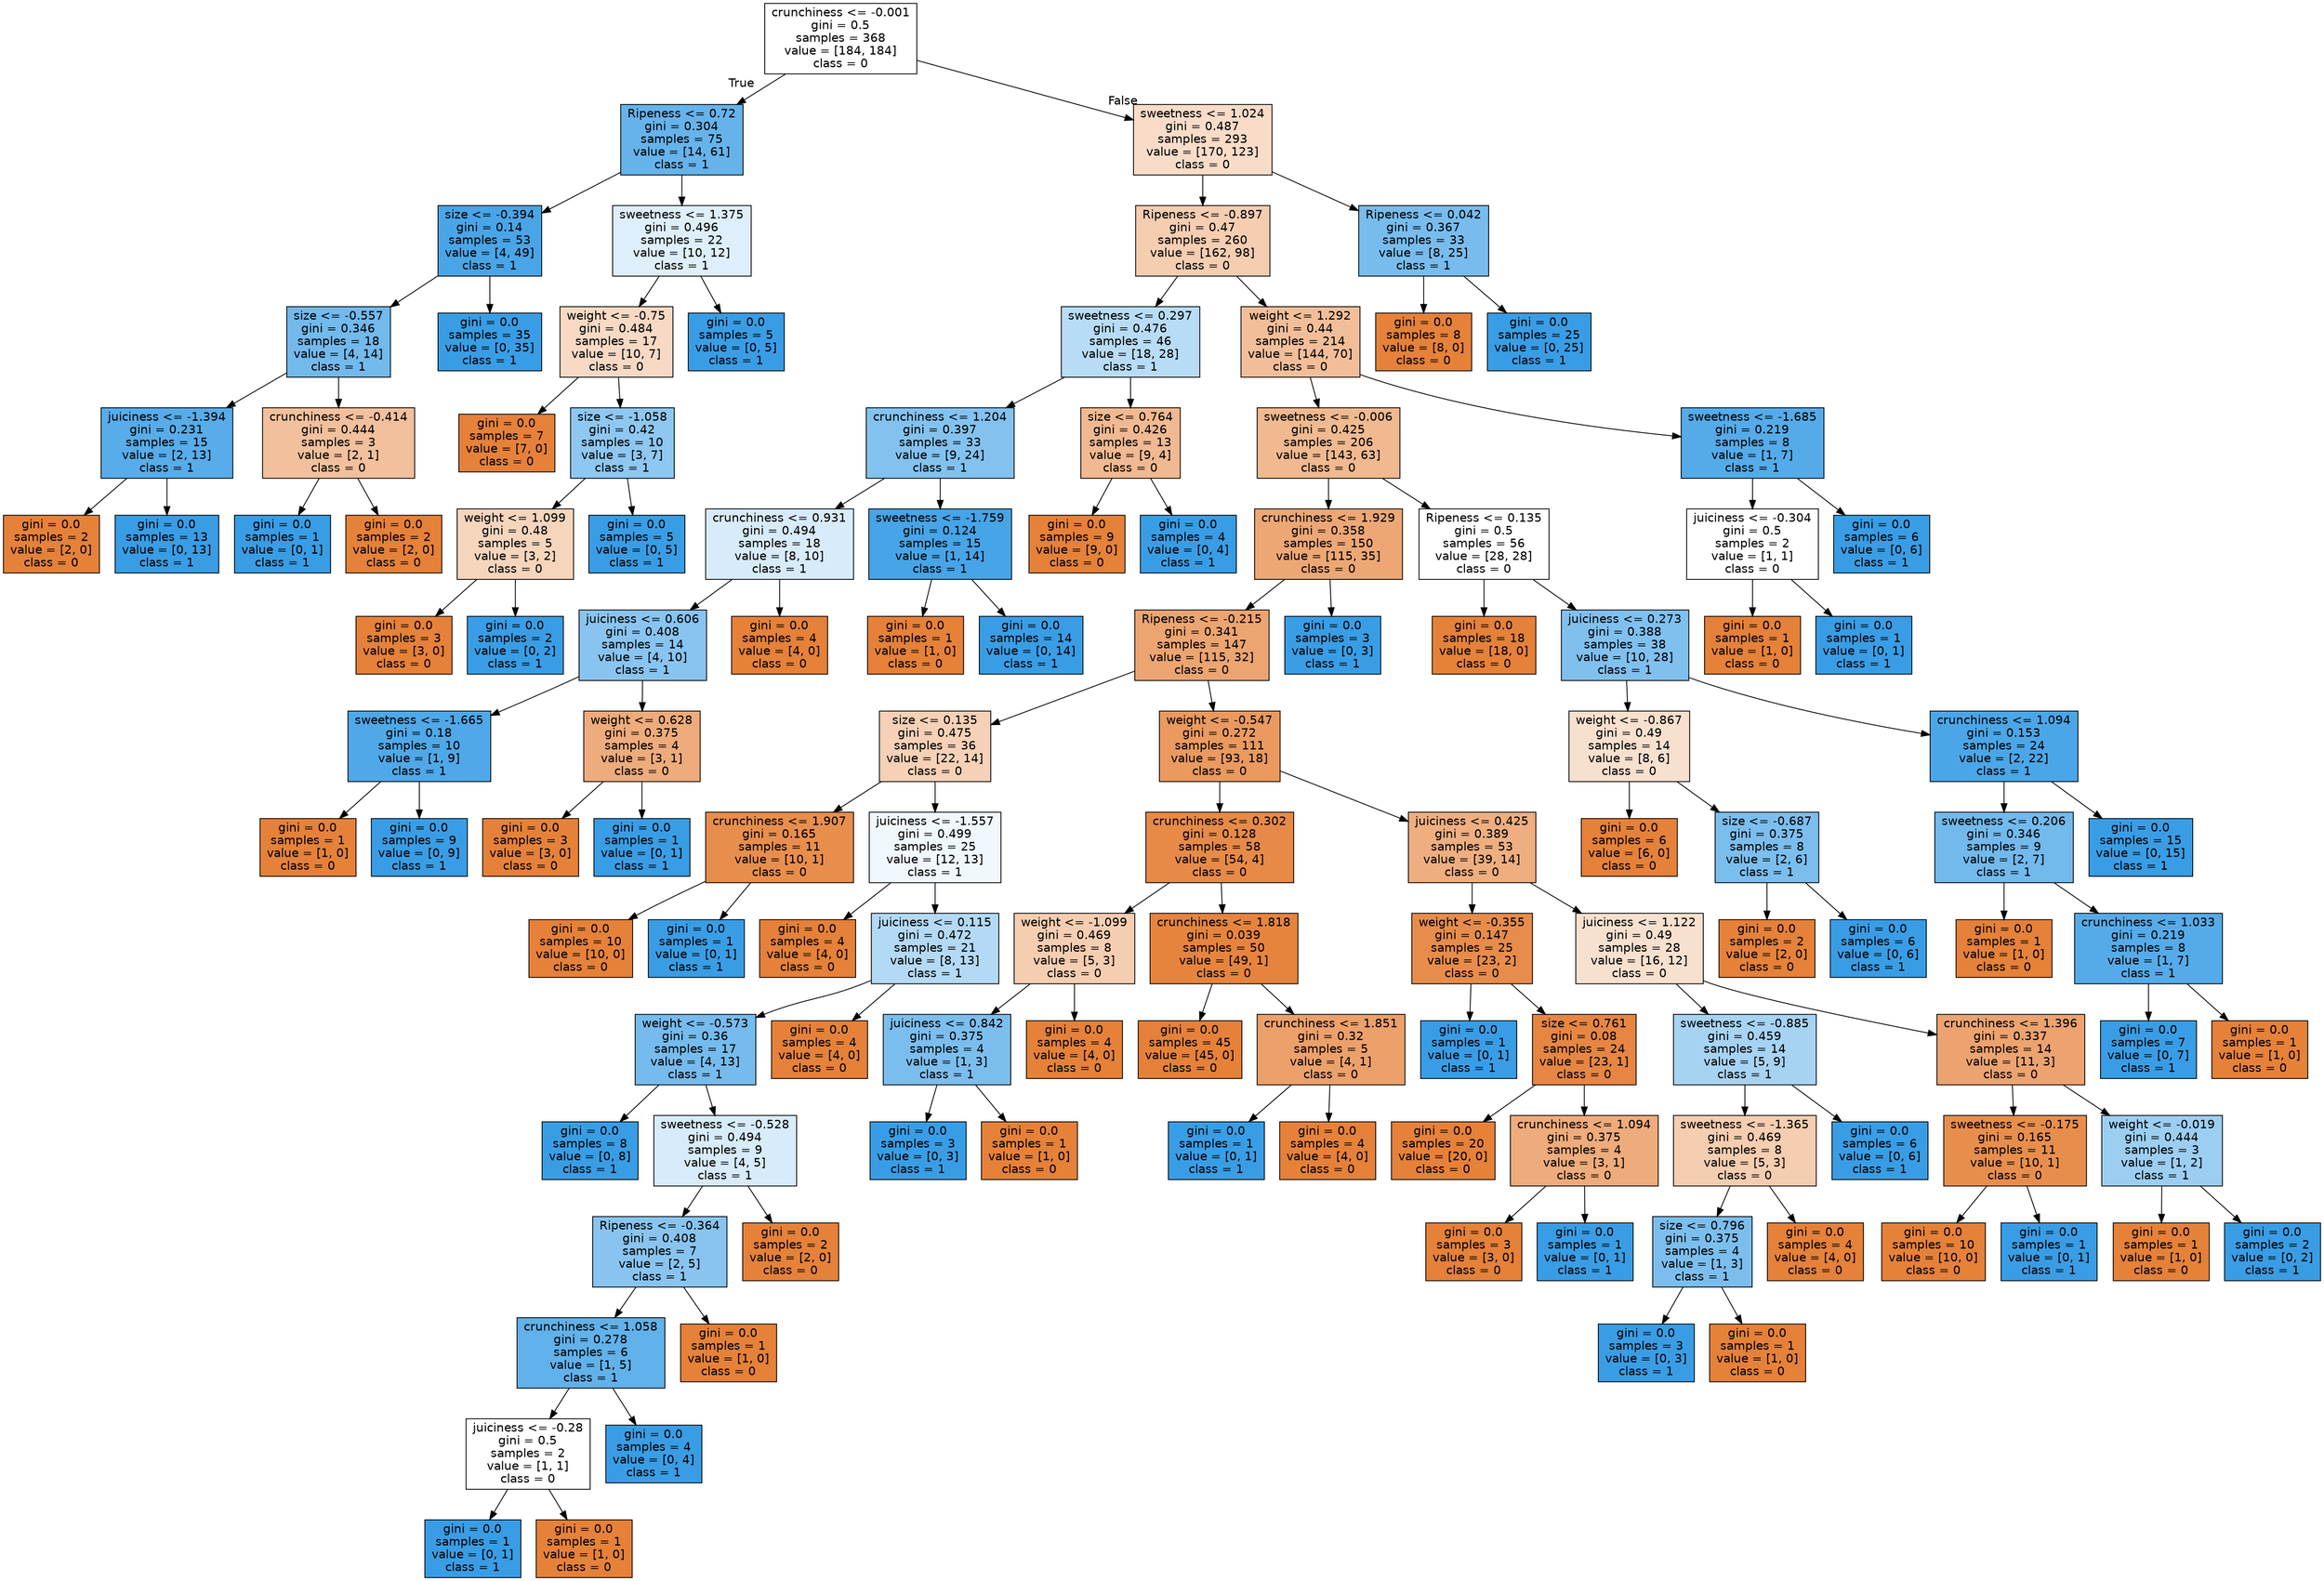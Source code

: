 digraph Tree {
node [shape=box, style="filled", color="black", fontname="helvetica"] ;
edge [fontname="helvetica"] ;
0 [label="crunchiness <= -0.001\ngini = 0.5\nsamples = 368\nvalue = [184, 184]\nclass = 0", fillcolor="#ffffff"] ;
1 [label="Ripeness <= 0.72\ngini = 0.304\nsamples = 75\nvalue = [14, 61]\nclass = 1", fillcolor="#66b3eb"] ;
0 -> 1 [labeldistance=2.5, labelangle=45, headlabel="True"] ;
2 [label="size <= -0.394\ngini = 0.14\nsamples = 53\nvalue = [4, 49]\nclass = 1", fillcolor="#49a5e7"] ;
1 -> 2 ;
3 [label="size <= -0.557\ngini = 0.346\nsamples = 18\nvalue = [4, 14]\nclass = 1", fillcolor="#72b9ec"] ;
2 -> 3 ;
4 [label="juiciness <= -1.394\ngini = 0.231\nsamples = 15\nvalue = [2, 13]\nclass = 1", fillcolor="#57ace9"] ;
3 -> 4 ;
5 [label="gini = 0.0\nsamples = 2\nvalue = [2, 0]\nclass = 0", fillcolor="#e58139"] ;
4 -> 5 ;
6 [label="gini = 0.0\nsamples = 13\nvalue = [0, 13]\nclass = 1", fillcolor="#399de5"] ;
4 -> 6 ;
7 [label="crunchiness <= -0.414\ngini = 0.444\nsamples = 3\nvalue = [2, 1]\nclass = 0", fillcolor="#f2c09c"] ;
3 -> 7 ;
8 [label="gini = 0.0\nsamples = 1\nvalue = [0, 1]\nclass = 1", fillcolor="#399de5"] ;
7 -> 8 ;
9 [label="gini = 0.0\nsamples = 2\nvalue = [2, 0]\nclass = 0", fillcolor="#e58139"] ;
7 -> 9 ;
10 [label="gini = 0.0\nsamples = 35\nvalue = [0, 35]\nclass = 1", fillcolor="#399de5"] ;
2 -> 10 ;
11 [label="sweetness <= 1.375\ngini = 0.496\nsamples = 22\nvalue = [10, 12]\nclass = 1", fillcolor="#deeffb"] ;
1 -> 11 ;
12 [label="weight <= -0.75\ngini = 0.484\nsamples = 17\nvalue = [10, 7]\nclass = 0", fillcolor="#f7d9c4"] ;
11 -> 12 ;
13 [label="gini = 0.0\nsamples = 7\nvalue = [7, 0]\nclass = 0", fillcolor="#e58139"] ;
12 -> 13 ;
14 [label="size <= -1.058\ngini = 0.42\nsamples = 10\nvalue = [3, 7]\nclass = 1", fillcolor="#8ec7f0"] ;
12 -> 14 ;
15 [label="weight <= 1.099\ngini = 0.48\nsamples = 5\nvalue = [3, 2]\nclass = 0", fillcolor="#f6d5bd"] ;
14 -> 15 ;
16 [label="gini = 0.0\nsamples = 3\nvalue = [3, 0]\nclass = 0", fillcolor="#e58139"] ;
15 -> 16 ;
17 [label="gini = 0.0\nsamples = 2\nvalue = [0, 2]\nclass = 1", fillcolor="#399de5"] ;
15 -> 17 ;
18 [label="gini = 0.0\nsamples = 5\nvalue = [0, 5]\nclass = 1", fillcolor="#399de5"] ;
14 -> 18 ;
19 [label="gini = 0.0\nsamples = 5\nvalue = [0, 5]\nclass = 1", fillcolor="#399de5"] ;
11 -> 19 ;
20 [label="sweetness <= 1.024\ngini = 0.487\nsamples = 293\nvalue = [170, 123]\nclass = 0", fillcolor="#f8dcc8"] ;
0 -> 20 [labeldistance=2.5, labelangle=-45, headlabel="False"] ;
21 [label="Ripeness <= -0.897\ngini = 0.47\nsamples = 260\nvalue = [162, 98]\nclass = 0", fillcolor="#f5cdb1"] ;
20 -> 21 ;
22 [label="sweetness <= 0.297\ngini = 0.476\nsamples = 46\nvalue = [18, 28]\nclass = 1", fillcolor="#b8dcf6"] ;
21 -> 22 ;
23 [label="crunchiness <= 1.204\ngini = 0.397\nsamples = 33\nvalue = [9, 24]\nclass = 1", fillcolor="#83c2ef"] ;
22 -> 23 ;
24 [label="crunchiness <= 0.931\ngini = 0.494\nsamples = 18\nvalue = [8, 10]\nclass = 1", fillcolor="#d7ebfa"] ;
23 -> 24 ;
25 [label="juiciness <= 0.606\ngini = 0.408\nsamples = 14\nvalue = [4, 10]\nclass = 1", fillcolor="#88c4ef"] ;
24 -> 25 ;
26 [label="sweetness <= -1.665\ngini = 0.18\nsamples = 10\nvalue = [1, 9]\nclass = 1", fillcolor="#4fa8e8"] ;
25 -> 26 ;
27 [label="gini = 0.0\nsamples = 1\nvalue = [1, 0]\nclass = 0", fillcolor="#e58139"] ;
26 -> 27 ;
28 [label="gini = 0.0\nsamples = 9\nvalue = [0, 9]\nclass = 1", fillcolor="#399de5"] ;
26 -> 28 ;
29 [label="weight <= 0.628\ngini = 0.375\nsamples = 4\nvalue = [3, 1]\nclass = 0", fillcolor="#eeab7b"] ;
25 -> 29 ;
30 [label="gini = 0.0\nsamples = 3\nvalue = [3, 0]\nclass = 0", fillcolor="#e58139"] ;
29 -> 30 ;
31 [label="gini = 0.0\nsamples = 1\nvalue = [0, 1]\nclass = 1", fillcolor="#399de5"] ;
29 -> 31 ;
32 [label="gini = 0.0\nsamples = 4\nvalue = [4, 0]\nclass = 0", fillcolor="#e58139"] ;
24 -> 32 ;
33 [label="sweetness <= -1.759\ngini = 0.124\nsamples = 15\nvalue = [1, 14]\nclass = 1", fillcolor="#47a4e7"] ;
23 -> 33 ;
34 [label="gini = 0.0\nsamples = 1\nvalue = [1, 0]\nclass = 0", fillcolor="#e58139"] ;
33 -> 34 ;
35 [label="gini = 0.0\nsamples = 14\nvalue = [0, 14]\nclass = 1", fillcolor="#399de5"] ;
33 -> 35 ;
36 [label="size <= 0.764\ngini = 0.426\nsamples = 13\nvalue = [9, 4]\nclass = 0", fillcolor="#f1b991"] ;
22 -> 36 ;
37 [label="gini = 0.0\nsamples = 9\nvalue = [9, 0]\nclass = 0", fillcolor="#e58139"] ;
36 -> 37 ;
38 [label="gini = 0.0\nsamples = 4\nvalue = [0, 4]\nclass = 1", fillcolor="#399de5"] ;
36 -> 38 ;
39 [label="weight <= 1.292\ngini = 0.44\nsamples = 214\nvalue = [144, 70]\nclass = 0", fillcolor="#f2be99"] ;
21 -> 39 ;
40 [label="sweetness <= -0.006\ngini = 0.425\nsamples = 206\nvalue = [143, 63]\nclass = 0", fillcolor="#f0b990"] ;
39 -> 40 ;
41 [label="crunchiness <= 1.929\ngini = 0.358\nsamples = 150\nvalue = [115, 35]\nclass = 0", fillcolor="#eda775"] ;
40 -> 41 ;
42 [label="Ripeness <= -0.215\ngini = 0.341\nsamples = 147\nvalue = [115, 32]\nclass = 0", fillcolor="#eca470"] ;
41 -> 42 ;
43 [label="size <= 0.135\ngini = 0.475\nsamples = 36\nvalue = [22, 14]\nclass = 0", fillcolor="#f6d1b7"] ;
42 -> 43 ;
44 [label="crunchiness <= 1.907\ngini = 0.165\nsamples = 11\nvalue = [10, 1]\nclass = 0", fillcolor="#e88e4d"] ;
43 -> 44 ;
45 [label="gini = 0.0\nsamples = 10\nvalue = [10, 0]\nclass = 0", fillcolor="#e58139"] ;
44 -> 45 ;
46 [label="gini = 0.0\nsamples = 1\nvalue = [0, 1]\nclass = 1", fillcolor="#399de5"] ;
44 -> 46 ;
47 [label="juiciness <= -1.557\ngini = 0.499\nsamples = 25\nvalue = [12, 13]\nclass = 1", fillcolor="#f0f7fd"] ;
43 -> 47 ;
48 [label="gini = 0.0\nsamples = 4\nvalue = [4, 0]\nclass = 0", fillcolor="#e58139"] ;
47 -> 48 ;
49 [label="juiciness <= 0.115\ngini = 0.472\nsamples = 21\nvalue = [8, 13]\nclass = 1", fillcolor="#b3d9f5"] ;
47 -> 49 ;
50 [label="weight <= -0.573\ngini = 0.36\nsamples = 17\nvalue = [4, 13]\nclass = 1", fillcolor="#76bbed"] ;
49 -> 50 ;
51 [label="gini = 0.0\nsamples = 8\nvalue = [0, 8]\nclass = 1", fillcolor="#399de5"] ;
50 -> 51 ;
52 [label="sweetness <= -0.528\ngini = 0.494\nsamples = 9\nvalue = [4, 5]\nclass = 1", fillcolor="#d7ebfa"] ;
50 -> 52 ;
53 [label="Ripeness <= -0.364\ngini = 0.408\nsamples = 7\nvalue = [2, 5]\nclass = 1", fillcolor="#88c4ef"] ;
52 -> 53 ;
54 [label="crunchiness <= 1.058\ngini = 0.278\nsamples = 6\nvalue = [1, 5]\nclass = 1", fillcolor="#61b1ea"] ;
53 -> 54 ;
55 [label="juiciness <= -0.28\ngini = 0.5\nsamples = 2\nvalue = [1, 1]\nclass = 0", fillcolor="#ffffff"] ;
54 -> 55 ;
56 [label="gini = 0.0\nsamples = 1\nvalue = [0, 1]\nclass = 1", fillcolor="#399de5"] ;
55 -> 56 ;
57 [label="gini = 0.0\nsamples = 1\nvalue = [1, 0]\nclass = 0", fillcolor="#e58139"] ;
55 -> 57 ;
58 [label="gini = 0.0\nsamples = 4\nvalue = [0, 4]\nclass = 1", fillcolor="#399de5"] ;
54 -> 58 ;
59 [label="gini = 0.0\nsamples = 1\nvalue = [1, 0]\nclass = 0", fillcolor="#e58139"] ;
53 -> 59 ;
60 [label="gini = 0.0\nsamples = 2\nvalue = [2, 0]\nclass = 0", fillcolor="#e58139"] ;
52 -> 60 ;
61 [label="gini = 0.0\nsamples = 4\nvalue = [4, 0]\nclass = 0", fillcolor="#e58139"] ;
49 -> 61 ;
62 [label="weight <= -0.547\ngini = 0.272\nsamples = 111\nvalue = [93, 18]\nclass = 0", fillcolor="#ea995f"] ;
42 -> 62 ;
63 [label="crunchiness <= 0.302\ngini = 0.128\nsamples = 58\nvalue = [54, 4]\nclass = 0", fillcolor="#e78a48"] ;
62 -> 63 ;
64 [label="weight <= -1.099\ngini = 0.469\nsamples = 8\nvalue = [5, 3]\nclass = 0", fillcolor="#f5cdb0"] ;
63 -> 64 ;
65 [label="juiciness <= 0.842\ngini = 0.375\nsamples = 4\nvalue = [1, 3]\nclass = 1", fillcolor="#7bbeee"] ;
64 -> 65 ;
66 [label="gini = 0.0\nsamples = 3\nvalue = [0, 3]\nclass = 1", fillcolor="#399de5"] ;
65 -> 66 ;
67 [label="gini = 0.0\nsamples = 1\nvalue = [1, 0]\nclass = 0", fillcolor="#e58139"] ;
65 -> 67 ;
68 [label="gini = 0.0\nsamples = 4\nvalue = [4, 0]\nclass = 0", fillcolor="#e58139"] ;
64 -> 68 ;
69 [label="crunchiness <= 1.818\ngini = 0.039\nsamples = 50\nvalue = [49, 1]\nclass = 0", fillcolor="#e6843d"] ;
63 -> 69 ;
70 [label="gini = 0.0\nsamples = 45\nvalue = [45, 0]\nclass = 0", fillcolor="#e58139"] ;
69 -> 70 ;
71 [label="crunchiness <= 1.851\ngini = 0.32\nsamples = 5\nvalue = [4, 1]\nclass = 0", fillcolor="#eca06a"] ;
69 -> 71 ;
72 [label="gini = 0.0\nsamples = 1\nvalue = [0, 1]\nclass = 1", fillcolor="#399de5"] ;
71 -> 72 ;
73 [label="gini = 0.0\nsamples = 4\nvalue = [4, 0]\nclass = 0", fillcolor="#e58139"] ;
71 -> 73 ;
74 [label="juiciness <= 0.425\ngini = 0.389\nsamples = 53\nvalue = [39, 14]\nclass = 0", fillcolor="#eeae80"] ;
62 -> 74 ;
75 [label="weight <= -0.355\ngini = 0.147\nsamples = 25\nvalue = [23, 2]\nclass = 0", fillcolor="#e78c4a"] ;
74 -> 75 ;
76 [label="gini = 0.0\nsamples = 1\nvalue = [0, 1]\nclass = 1", fillcolor="#399de5"] ;
75 -> 76 ;
77 [label="size <= 0.761\ngini = 0.08\nsamples = 24\nvalue = [23, 1]\nclass = 0", fillcolor="#e68642"] ;
75 -> 77 ;
78 [label="gini = 0.0\nsamples = 20\nvalue = [20, 0]\nclass = 0", fillcolor="#e58139"] ;
77 -> 78 ;
79 [label="crunchiness <= 1.094\ngini = 0.375\nsamples = 4\nvalue = [3, 1]\nclass = 0", fillcolor="#eeab7b"] ;
77 -> 79 ;
80 [label="gini = 0.0\nsamples = 3\nvalue = [3, 0]\nclass = 0", fillcolor="#e58139"] ;
79 -> 80 ;
81 [label="gini = 0.0\nsamples = 1\nvalue = [0, 1]\nclass = 1", fillcolor="#399de5"] ;
79 -> 81 ;
82 [label="juiciness <= 1.122\ngini = 0.49\nsamples = 28\nvalue = [16, 12]\nclass = 0", fillcolor="#f8e0ce"] ;
74 -> 82 ;
83 [label="sweetness <= -0.885\ngini = 0.459\nsamples = 14\nvalue = [5, 9]\nclass = 1", fillcolor="#a7d3f3"] ;
82 -> 83 ;
84 [label="sweetness <= -1.365\ngini = 0.469\nsamples = 8\nvalue = [5, 3]\nclass = 0", fillcolor="#f5cdb0"] ;
83 -> 84 ;
85 [label="size <= 0.796\ngini = 0.375\nsamples = 4\nvalue = [1, 3]\nclass = 1", fillcolor="#7bbeee"] ;
84 -> 85 ;
86 [label="gini = 0.0\nsamples = 3\nvalue = [0, 3]\nclass = 1", fillcolor="#399de5"] ;
85 -> 86 ;
87 [label="gini = 0.0\nsamples = 1\nvalue = [1, 0]\nclass = 0", fillcolor="#e58139"] ;
85 -> 87 ;
88 [label="gini = 0.0\nsamples = 4\nvalue = [4, 0]\nclass = 0", fillcolor="#e58139"] ;
84 -> 88 ;
89 [label="gini = 0.0\nsamples = 6\nvalue = [0, 6]\nclass = 1", fillcolor="#399de5"] ;
83 -> 89 ;
90 [label="crunchiness <= 1.396\ngini = 0.337\nsamples = 14\nvalue = [11, 3]\nclass = 0", fillcolor="#eca36f"] ;
82 -> 90 ;
91 [label="sweetness <= -0.175\ngini = 0.165\nsamples = 11\nvalue = [10, 1]\nclass = 0", fillcolor="#e88e4d"] ;
90 -> 91 ;
92 [label="gini = 0.0\nsamples = 10\nvalue = [10, 0]\nclass = 0", fillcolor="#e58139"] ;
91 -> 92 ;
93 [label="gini = 0.0\nsamples = 1\nvalue = [0, 1]\nclass = 1", fillcolor="#399de5"] ;
91 -> 93 ;
94 [label="weight <= -0.019\ngini = 0.444\nsamples = 3\nvalue = [1, 2]\nclass = 1", fillcolor="#9ccef2"] ;
90 -> 94 ;
95 [label="gini = 0.0\nsamples = 1\nvalue = [1, 0]\nclass = 0", fillcolor="#e58139"] ;
94 -> 95 ;
96 [label="gini = 0.0\nsamples = 2\nvalue = [0, 2]\nclass = 1", fillcolor="#399de5"] ;
94 -> 96 ;
97 [label="gini = 0.0\nsamples = 3\nvalue = [0, 3]\nclass = 1", fillcolor="#399de5"] ;
41 -> 97 ;
98 [label="Ripeness <= 0.135\ngini = 0.5\nsamples = 56\nvalue = [28, 28]\nclass = 0", fillcolor="#ffffff"] ;
40 -> 98 ;
99 [label="gini = 0.0\nsamples = 18\nvalue = [18, 0]\nclass = 0", fillcolor="#e58139"] ;
98 -> 99 ;
100 [label="juiciness <= 0.273\ngini = 0.388\nsamples = 38\nvalue = [10, 28]\nclass = 1", fillcolor="#80c0ee"] ;
98 -> 100 ;
101 [label="weight <= -0.867\ngini = 0.49\nsamples = 14\nvalue = [8, 6]\nclass = 0", fillcolor="#f8e0ce"] ;
100 -> 101 ;
102 [label="gini = 0.0\nsamples = 6\nvalue = [6, 0]\nclass = 0", fillcolor="#e58139"] ;
101 -> 102 ;
103 [label="size <= -0.687\ngini = 0.375\nsamples = 8\nvalue = [2, 6]\nclass = 1", fillcolor="#7bbeee"] ;
101 -> 103 ;
104 [label="gini = 0.0\nsamples = 2\nvalue = [2, 0]\nclass = 0", fillcolor="#e58139"] ;
103 -> 104 ;
105 [label="gini = 0.0\nsamples = 6\nvalue = [0, 6]\nclass = 1", fillcolor="#399de5"] ;
103 -> 105 ;
106 [label="crunchiness <= 1.094\ngini = 0.153\nsamples = 24\nvalue = [2, 22]\nclass = 1", fillcolor="#4ba6e7"] ;
100 -> 106 ;
107 [label="sweetness <= 0.206\ngini = 0.346\nsamples = 9\nvalue = [2, 7]\nclass = 1", fillcolor="#72b9ec"] ;
106 -> 107 ;
108 [label="gini = 0.0\nsamples = 1\nvalue = [1, 0]\nclass = 0", fillcolor="#e58139"] ;
107 -> 108 ;
109 [label="crunchiness <= 1.033\ngini = 0.219\nsamples = 8\nvalue = [1, 7]\nclass = 1", fillcolor="#55abe9"] ;
107 -> 109 ;
110 [label="gini = 0.0\nsamples = 7\nvalue = [0, 7]\nclass = 1", fillcolor="#399de5"] ;
109 -> 110 ;
111 [label="gini = 0.0\nsamples = 1\nvalue = [1, 0]\nclass = 0", fillcolor="#e58139"] ;
109 -> 111 ;
112 [label="gini = 0.0\nsamples = 15\nvalue = [0, 15]\nclass = 1", fillcolor="#399de5"] ;
106 -> 112 ;
113 [label="sweetness <= -1.685\ngini = 0.219\nsamples = 8\nvalue = [1, 7]\nclass = 1", fillcolor="#55abe9"] ;
39 -> 113 ;
114 [label="juiciness <= -0.304\ngini = 0.5\nsamples = 2\nvalue = [1, 1]\nclass = 0", fillcolor="#ffffff"] ;
113 -> 114 ;
115 [label="gini = 0.0\nsamples = 1\nvalue = [1, 0]\nclass = 0", fillcolor="#e58139"] ;
114 -> 115 ;
116 [label="gini = 0.0\nsamples = 1\nvalue = [0, 1]\nclass = 1", fillcolor="#399de5"] ;
114 -> 116 ;
117 [label="gini = 0.0\nsamples = 6\nvalue = [0, 6]\nclass = 1", fillcolor="#399de5"] ;
113 -> 117 ;
118 [label="Ripeness <= 0.042\ngini = 0.367\nsamples = 33\nvalue = [8, 25]\nclass = 1", fillcolor="#78bced"] ;
20 -> 118 ;
119 [label="gini = 0.0\nsamples = 8\nvalue = [8, 0]\nclass = 0", fillcolor="#e58139"] ;
118 -> 119 ;
120 [label="gini = 0.0\nsamples = 25\nvalue = [0, 25]\nclass = 1", fillcolor="#399de5"] ;
118 -> 120 ;
}